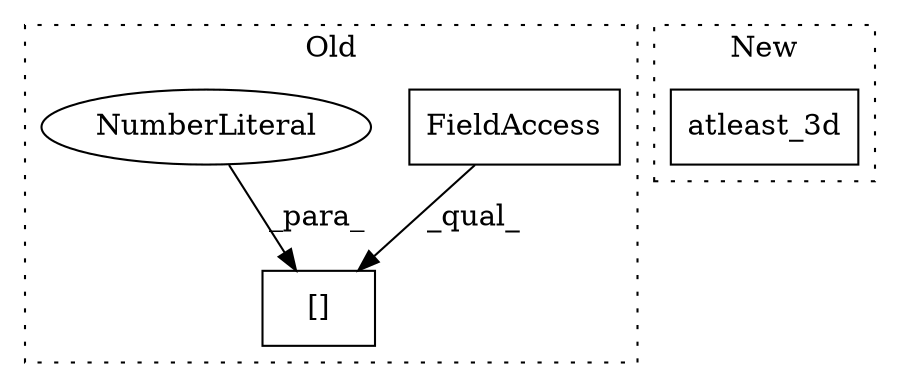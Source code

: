 digraph G {
subgraph cluster0 {
1 [label="[]" a="2" s="3559,3574" l="14,1" shape="box"];
3 [label="FieldAccess" a="22" s="3559" l="13" shape="box"];
4 [label="NumberLiteral" a="34" s="3573" l="1" shape="ellipse"];
label = "Old";
style="dotted";
}
subgraph cluster1 {
2 [label="atleast_3d" a="32" s="3137,3155" l="11,1" shape="box"];
label = "New";
style="dotted";
}
3 -> 1 [label="_qual_"];
4 -> 1 [label="_para_"];
}